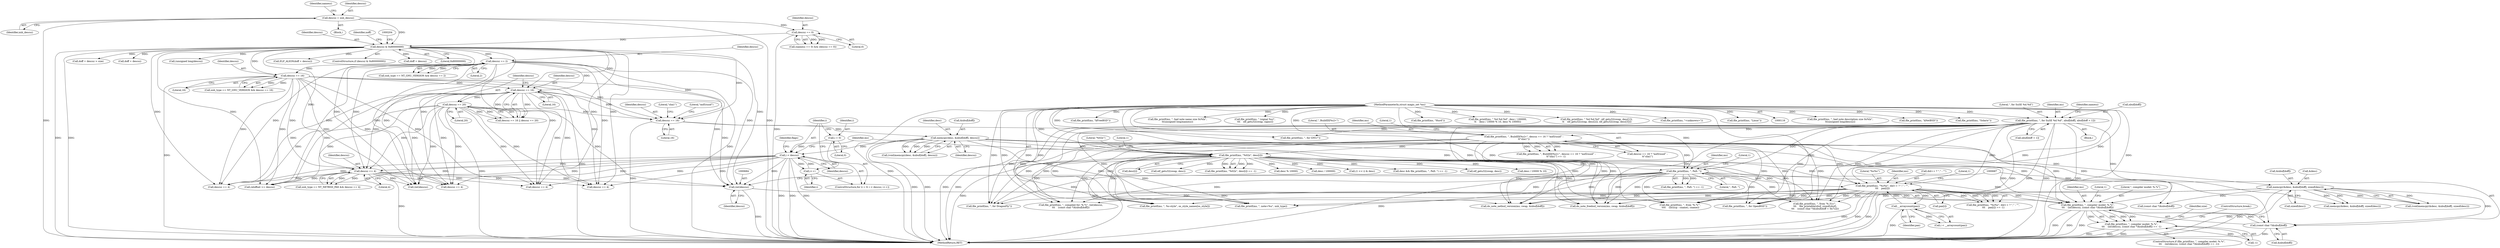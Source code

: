 digraph "0_file_ce90e05774dd77d86cfc8dfa6da57b32816841c4_2@pointer" {
"1000680" [label="(Call,file_printf(ms, \", compiler model: %.*s\",\n\t\t\t    (int)descsz, (const char *)&nbuf[doff]))"];
"1000287" [label="(Call,file_printf(ms, \", for SuSE %d.%d\", nbuf[doff], nbuf[doff + 1]))"];
"1000117" [label="(MethodParameterIn,struct magic_set *ms)"];
"1000509" [label="(Call,file_printf(ms, \"%02x\", desc[i]))"];
"1000476" [label="(Call,file_printf(ms, \", BuildID[%s]=\", descsz == 16 ? \"md5/uuid\" :\n\t\t\"sha1\"))"];
"1000491" [label="(Call,memcpy(desc, &nbuf[doff], descsz))"];
"1000480" [label="(Call,descsz == 16)"];
"1000283" [label="(Call,descsz == 2)"];
"1000199" [label="(Call,descsz & 0x80000000)"];
"1000172" [label="(Call,descsz == 0)"];
"1000164" [label="(Call,descsz = xnh_descsz)"];
"1000318" [label="(Call,descsz == 16)"];
"1000468" [label="(Call,descsz == 20)"];
"1000465" [label="(Call,descsz == 16)"];
"1000574" [label="(Call,file_printf(ms, \", PaX: \"))"];
"1000603" [label="(Call,file_printf(ms, \"%s%s\", did++ ? \",\" : \"\",\n \t\t\t    pax[i]))"];
"1000587" [label="(Call,__arraycount(pax))"];
"1000683" [label="(Call,(int)descsz)"];
"1000543" [label="(Call,descsz == 4)"];
"1000502" [label="(Call,i < descsz)"];
"1000505" [label="(Call,i++)"];
"1000499" [label="(Call,i = 0)"];
"1000686" [label="(Call,(const char *)&nbuf[doff])"];
"1000556" [label="(Call,memcpy(&desc, &nbuf[doff], sizeof(desc)))"];
"1000679" [label="(Call,file_printf(ms, \", compiler model: %.*s\",\n\t\t\t    (int)descsz, (const char *)&nbuf[doff]) == -1)"];
"1000285" [label="(Literal,2)"];
"1000556" [label="(Call,memcpy(&desc, &nbuf[doff], sizeof(desc)))"];
"1000238" [label="(Call,doff + descsz > size)"];
"1000117" [label="(MethodParameterIn,struct magic_set *ms)"];
"1000516" [label="(Literal,1)"];
"1000696" [label="(ControlStructure,break;)"];
"1000478" [label="(Literal,\", BuildID[%s]=\")"];
"1000506" [label="(Identifier,i)"];
"1000681" [label="(Identifier,ms)"];
"1000678" [label="(ControlStructure,if (file_printf(ms, \", compiler model: %.*s\",\n\t\t\t    (int)descsz, (const char *)&nbuf[doff]) == -1))"];
"1000286" [label="(Block,)"];
"1000512" [label="(Call,desc[i])"];
"1000173" [label="(Identifier,descsz)"];
"1000504" [label="(Identifier,descsz)"];
"1000289" [label="(Literal,\", for SuSE %d.%d\")"];
"1000543" [label="(Call,descsz == 4)"];
"1000575" [label="(Identifier,ms)"];
"1000563" [label="(Call,sizeof(desc))"];
"1000466" [label="(Identifier,descsz)"];
"1000989" [label="(Call,file_printf(ms, \", from '%.31s'\",\n \t\t\t    file_printable(sbuf, sizeof(sbuf),\n \t\t\t    (const char *)&nbuf[doff + 0x7c])))"];
"1000480" [label="(Call,descsz == 16)"];
"1000279" [label="(Call,xnh_type == NT_GNU_VERSION && descsz == 2)"];
"1000467" [label="(Literal,16)"];
"1000567" [label="(Call,elf_getu32(swap, desc))"];
"1000503" [label="(Identifier,i)"];
"1000611" [label="(Call,pax[i])"];
"1000643" [label="(Call,do_note_netbsd_version(ms, swap, &nbuf[doff]))"];
"1000287" [label="(Call,file_printf(ms, \", for SuSE %d.%d\", nbuf[doff], nbuf[doff + 1]))"];
"1000335" [label="(Call,file_printf(ms, \", for GNU/\"))"];
"1000470" [label="(Literal,20)"];
"1000605" [label="(Literal,\"%s%s\")"];
"1000468" [label="(Call,descsz == 20)"];
"1000199" [label="(Call,descsz & 0x80000000)"];
"1000576" [label="(Literal,\", PaX: \")"];
"1000680" [label="(Call,file_printf(ms, \", compiler model: %.*s\",\n\t\t\t    (int)descsz, (const char *)&nbuf[doff]))"];
"1000174" [label="(Literal,0)"];
"1000239" [label="(Call,doff + descsz)"];
"1000660" [label="(Call,file_printf(ms, \", compiled for: %.*s\", (int)descsz,\n\t\t\t    (const char *)&nbuf[doff]))"];
"1000824" [label="(Call,memcpy(&desc, &nbuf[doff], sizeof(desc)))"];
"1000587" [label="(Call,__arraycount(pax))"];
"1000603" [label="(Call,file_printf(ms, \"%s%s\", did++ ? \",\" : \"\",\n \t\t\t    pax[i]))"];
"1000489" [label="(Call,(void)memcpy(desc, &nbuf[doff], descsz))"];
"1000639" [label="(Call,descsz == 4)"];
"1000205" [label="(Call,file_printf(ms, \", bad note description size 0x%lx\",\n\t\t(unsigned long)descsz))"];
"1000769" [label="(Call,descsz == 4)"];
"1000396" [label="(Call,file_printf(ms, \"kNetBSD\"))"];
"1000288" [label="(Identifier,ms)"];
"1000208" [label="(Call,(unsigned long)descsz)"];
"1000557" [label="(Call,&desc)"];
"1000477" [label="(Identifier,ms)"];
"1000374" [label="(Call,file_printf(ms, \"Solaris\"))"];
"1000214" [label="(Identifier,noff)"];
"1000301" [label="(Identifier,namesz)"];
"1000283" [label="(Call,descsz == 2)"];
"1000511" [label="(Literal,\"%02x\")"];
"1000164" [label="(Call,descsz = xnh_descsz)"];
"1000385" [label="(Call,file_printf(ms, \"kFreeBSD\"))"];
"1000172" [label="(Call,descsz == 0)"];
"1000693" [label="(Literal,1)"];
"1000190" [label="(Call,file_printf(ms, \", bad note name size 0x%lx\",\n\t\t(unsigned long)namesz))"];
"1000544" [label="(Identifier,descsz)"];
"1000492" [label="(Identifier,desc)"];
"1000808" [label="(Call,descsz == 4)"];
"1000170" [label="(Identifier,namesz)"];
"1000314" [label="(Call,xnh_type == NT_GNU_VERSION && descsz == 16)"];
"1000469" [label="(Identifier,descsz)"];
"1000510" [label="(Identifier,ms)"];
"1000666" [label="(Call,(const char *)&nbuf[doff])"];
"1000486" [label="(Literal,1)"];
"1000679" [label="(Call,file_printf(ms, \", compiler model: %.*s\",\n\t\t\t    (int)descsz, (const char *)&nbuf[doff]) == -1)"];
"1000574" [label="(Call,file_printf(ms, \", PaX: \"))"];
"1000168" [label="(Call,(namesz == 0) && (descsz == 0))"];
"1000293" [label="(Call,nbuf[doff + 1])"];
"1000700" [label="(Call,file_printf(ms, \", note=%u\", xnh_type))"];
"1000521" [label="(Identifier,flags)"];
"1000692" [label="(Call,-1)"];
"1000695" [label="(Identifier,size)"];
"1000539" [label="(Call,xnh_type == NT_NETBSD_PAX && descsz == 4)"];
"1001244" [label="(MethodReturn,RET)"];
"1000604" [label="(Identifier,ms)"];
"1000464" [label="(Call,descsz == 16 || descsz == 20)"];
"1000491" [label="(Call,memcpy(desc, &nbuf[doff], descsz))"];
"1000497" [label="(Identifier,descsz)"];
"1000545" [label="(Literal,4)"];
"1000498" [label="(ControlStructure,for (i = 0; i < descsz; i++))"];
"1000284" [label="(Identifier,descsz)"];
"1000502" [label="(Call,i < descsz)"];
"1000508" [label="(Call,file_printf(ms, \"%02x\", desc[i]) == -1)"];
"1000554" [label="(Call,(void)memcpy(&desc, &nbuf[doff], sizeof(desc)))"];
"1000481" [label="(Identifier,descsz)"];
"1000484" [label="(Literal,\"sha1\")"];
"1000559" [label="(Call,&nbuf[doff])"];
"1000319" [label="(Identifier,descsz)"];
"1000499" [label="(Call,i = 0)"];
"1000479" [label="(Call,descsz == 16 ? \"md5/uuid\" :\n\t\t\"sha1\")"];
"1001221" [label="(Call,file_printf(ms, \", from '%.*s'\",\n \t\t\t\t    (int)(cp - cname), cname))"];
"1001023" [label="(Call,file_printf(ms, \" (signal %u)\",\n \t\t\t    elf_getu32(swap, signo)))"];
"1000363" [label="(Call,file_printf(ms, \"Hurd\"))"];
"1000200" [label="(Identifier,descsz)"];
"1000851" [label="(Call,desc % 10000)"];
"1000493" [label="(Call,&nbuf[doff])"];
"1000290" [label="(Call,nbuf[doff])"];
"1000501" [label="(Literal,0)"];
"1000843" [label="(Call,desc / 100000)"];
"1000475" [label="(Call,file_printf(ms, \", BuildID[%s]=\", descsz == 16 ? \"md5/uuid\" :\n\t\t\"sha1\") == -1)"];
"1000815" [label="(Call,file_printf(ms, \", for DragonFly\"))"];
"1000166" [label="(Identifier,xnh_descsz)"];
"1000840" [label="(Call,file_printf(ms, \" %d.%d.%d\", desc / 100000,\n\t\t    desc / 10000 % 10, desc % 10000))"];
"1000588" [label="(Identifier,pax)"];
"1000685" [label="(Identifier,descsz)"];
"1000732" [label="(Call,descsz == 4)"];
"1000683" [label="(Call,(int)descsz)"];
"1000963" [label="(Call,file_printf(ms, \", %s-style\", os_style_names[os_style]))"];
"1000602" [label="(Call,file_printf(ms, \"%s%s\", did++ ? \",\" : \"\",\n \t\t\t    pax[i]) == -1)"];
"1000509" [label="(Call,file_printf(ms, \"%02x\", desc[i]))"];
"1000465" [label="(Call,descsz == 16)"];
"1000736" [label="(Call,do_note_freebsd_version(ms, swap, &nbuf[doff]))"];
"1000125" [label="(Block,)"];
"1000233" [label="(Call,ELF_ALIGN(doff + descsz))"];
"1000198" [label="(ControlStructure,if (descsz & 0x80000000))"];
"1000476" [label="(Call,file_printf(ms, \", BuildID[%s]=\", descsz == 16 ? \"md5/uuid\" :\n\t\t\"sha1\"))"];
"1000682" [label="(Literal,\", compiler model: %.*s\")"];
"1000594" [label="(Call,(1 << i) & desc)"];
"1000234" [label="(Call,doff + descsz)"];
"1000320" [label="(Literal,16)"];
"1000482" [label="(Literal,16)"];
"1000483" [label="(Literal,\"md5/uuid\")"];
"1001100" [label="(Call,reloffset >= descsz)"];
"1000571" [label="(Call,desc && file_printf(ms, \", PaX: \") == -1)"];
"1000663" [label="(Call,(int)descsz)"];
"1000835" [label="(Call,elf_getu32(swap, desc))"];
"1000775" [label="(Call,file_printf(ms, \", for OpenBSD\"))"];
"1000585" [label="(Call,i < __arraycount(pax))"];
"1000201" [label="(Literal,0x80000000)"];
"1000416" [label="(Call,file_printf(ms, \" %d.%d.%d\", elf_getu32(swap, desc[1]),\n \t\t    elf_getu32(swap, desc[2]), elf_getu32(swap, desc[3])))"];
"1000578" [label="(Literal,1)"];
"1000573" [label="(Call,file_printf(ms, \", PaX: \") == -1)"];
"1000606" [label="(Call,did++ ? \",\" : \"\")"];
"1000505" [label="(Call,i++)"];
"1000686" [label="(Call,(const char *)&nbuf[doff])"];
"1000500" [label="(Identifier,i)"];
"1000846" [label="(Call,desc / 10000 % 10)"];
"1000318" [label="(Call,descsz == 16)"];
"1000165" [label="(Identifier,descsz)"];
"1000407" [label="(Call,file_printf(ms, \"<unknown>\"))"];
"1000615" [label="(Literal,1)"];
"1000688" [label="(Call,&nbuf[doff])"];
"1000352" [label="(Call,file_printf(ms, \"Linux\"))"];
"1000680" -> "1000679"  [label="AST: "];
"1000680" -> "1000686"  [label="CFG: "];
"1000681" -> "1000680"  [label="AST: "];
"1000682" -> "1000680"  [label="AST: "];
"1000683" -> "1000680"  [label="AST: "];
"1000686" -> "1000680"  [label="AST: "];
"1000693" -> "1000680"  [label="CFG: "];
"1000680" -> "1001244"  [label="DDG: "];
"1000680" -> "1001244"  [label="DDG: "];
"1000680" -> "1001244"  [label="DDG: "];
"1000680" -> "1000679"  [label="DDG: "];
"1000680" -> "1000679"  [label="DDG: "];
"1000680" -> "1000679"  [label="DDG: "];
"1000680" -> "1000679"  [label="DDG: "];
"1000287" -> "1000680"  [label="DDG: "];
"1000509" -> "1000680"  [label="DDG: "];
"1000574" -> "1000680"  [label="DDG: "];
"1000476" -> "1000680"  [label="DDG: "];
"1000603" -> "1000680"  [label="DDG: "];
"1000117" -> "1000680"  [label="DDG: "];
"1000683" -> "1000680"  [label="DDG: "];
"1000686" -> "1000680"  [label="DDG: "];
"1000287" -> "1000286"  [label="AST: "];
"1000287" -> "1000293"  [label="CFG: "];
"1000288" -> "1000287"  [label="AST: "];
"1000289" -> "1000287"  [label="AST: "];
"1000290" -> "1000287"  [label="AST: "];
"1000293" -> "1000287"  [label="AST: "];
"1000301" -> "1000287"  [label="CFG: "];
"1000287" -> "1001244"  [label="DDG: "];
"1000287" -> "1001244"  [label="DDG: "];
"1000287" -> "1001244"  [label="DDG: "];
"1000287" -> "1001244"  [label="DDG: "];
"1000117" -> "1000287"  [label="DDG: "];
"1000287" -> "1000335"  [label="DDG: "];
"1000287" -> "1000476"  [label="DDG: "];
"1000287" -> "1000574"  [label="DDG: "];
"1000287" -> "1000603"  [label="DDG: "];
"1000287" -> "1000643"  [label="DDG: "];
"1000287" -> "1000660"  [label="DDG: "];
"1000287" -> "1000700"  [label="DDG: "];
"1000287" -> "1000736"  [label="DDG: "];
"1000287" -> "1000775"  [label="DDG: "];
"1000287" -> "1000815"  [label="DDG: "];
"1000287" -> "1000963"  [label="DDG: "];
"1000287" -> "1000989"  [label="DDG: "];
"1000287" -> "1001221"  [label="DDG: "];
"1000117" -> "1000116"  [label="AST: "];
"1000117" -> "1001244"  [label="DDG: "];
"1000117" -> "1000190"  [label="DDG: "];
"1000117" -> "1000205"  [label="DDG: "];
"1000117" -> "1000335"  [label="DDG: "];
"1000117" -> "1000352"  [label="DDG: "];
"1000117" -> "1000363"  [label="DDG: "];
"1000117" -> "1000374"  [label="DDG: "];
"1000117" -> "1000385"  [label="DDG: "];
"1000117" -> "1000396"  [label="DDG: "];
"1000117" -> "1000407"  [label="DDG: "];
"1000117" -> "1000416"  [label="DDG: "];
"1000117" -> "1000476"  [label="DDG: "];
"1000117" -> "1000509"  [label="DDG: "];
"1000117" -> "1000574"  [label="DDG: "];
"1000117" -> "1000603"  [label="DDG: "];
"1000117" -> "1000643"  [label="DDG: "];
"1000117" -> "1000660"  [label="DDG: "];
"1000117" -> "1000700"  [label="DDG: "];
"1000117" -> "1000736"  [label="DDG: "];
"1000117" -> "1000775"  [label="DDG: "];
"1000117" -> "1000815"  [label="DDG: "];
"1000117" -> "1000840"  [label="DDG: "];
"1000117" -> "1000963"  [label="DDG: "];
"1000117" -> "1000989"  [label="DDG: "];
"1000117" -> "1001023"  [label="DDG: "];
"1000117" -> "1001221"  [label="DDG: "];
"1000509" -> "1000508"  [label="AST: "];
"1000509" -> "1000512"  [label="CFG: "];
"1000510" -> "1000509"  [label="AST: "];
"1000511" -> "1000509"  [label="AST: "];
"1000512" -> "1000509"  [label="AST: "];
"1000516" -> "1000509"  [label="CFG: "];
"1000509" -> "1001244"  [label="DDG: "];
"1000509" -> "1001244"  [label="DDG: "];
"1000509" -> "1000508"  [label="DDG: "];
"1000509" -> "1000508"  [label="DDG: "];
"1000509" -> "1000508"  [label="DDG: "];
"1000476" -> "1000509"  [label="DDG: "];
"1000491" -> "1000509"  [label="DDG: "];
"1000509" -> "1000567"  [label="DDG: "];
"1000509" -> "1000571"  [label="DDG: "];
"1000509" -> "1000574"  [label="DDG: "];
"1000509" -> "1000594"  [label="DDG: "];
"1000509" -> "1000603"  [label="DDG: "];
"1000509" -> "1000643"  [label="DDG: "];
"1000509" -> "1000660"  [label="DDG: "];
"1000509" -> "1000700"  [label="DDG: "];
"1000509" -> "1000736"  [label="DDG: "];
"1000509" -> "1000775"  [label="DDG: "];
"1000509" -> "1000815"  [label="DDG: "];
"1000509" -> "1000835"  [label="DDG: "];
"1000509" -> "1000843"  [label="DDG: "];
"1000509" -> "1000846"  [label="DDG: "];
"1000509" -> "1000851"  [label="DDG: "];
"1000509" -> "1000963"  [label="DDG: "];
"1000509" -> "1000989"  [label="DDG: "];
"1000509" -> "1001221"  [label="DDG: "];
"1000476" -> "1000475"  [label="AST: "];
"1000476" -> "1000479"  [label="CFG: "];
"1000477" -> "1000476"  [label="AST: "];
"1000478" -> "1000476"  [label="AST: "];
"1000479" -> "1000476"  [label="AST: "];
"1000486" -> "1000476"  [label="CFG: "];
"1000476" -> "1001244"  [label="DDG: "];
"1000476" -> "1001244"  [label="DDG: "];
"1000476" -> "1000475"  [label="DDG: "];
"1000476" -> "1000475"  [label="DDG: "];
"1000476" -> "1000475"  [label="DDG: "];
"1000476" -> "1000574"  [label="DDG: "];
"1000476" -> "1000603"  [label="DDG: "];
"1000476" -> "1000643"  [label="DDG: "];
"1000476" -> "1000660"  [label="DDG: "];
"1000476" -> "1000700"  [label="DDG: "];
"1000476" -> "1000736"  [label="DDG: "];
"1000476" -> "1000775"  [label="DDG: "];
"1000476" -> "1000815"  [label="DDG: "];
"1000476" -> "1000963"  [label="DDG: "];
"1000476" -> "1000989"  [label="DDG: "];
"1000476" -> "1001221"  [label="DDG: "];
"1000491" -> "1000489"  [label="AST: "];
"1000491" -> "1000497"  [label="CFG: "];
"1000492" -> "1000491"  [label="AST: "];
"1000493" -> "1000491"  [label="AST: "];
"1000497" -> "1000491"  [label="AST: "];
"1000489" -> "1000491"  [label="CFG: "];
"1000491" -> "1001244"  [label="DDG: "];
"1000491" -> "1001244"  [label="DDG: "];
"1000491" -> "1000489"  [label="DDG: "];
"1000491" -> "1000489"  [label="DDG: "];
"1000491" -> "1000489"  [label="DDG: "];
"1000480" -> "1000491"  [label="DDG: "];
"1000491" -> "1000502"  [label="DDG: "];
"1000491" -> "1000556"  [label="DDG: "];
"1000491" -> "1000643"  [label="DDG: "];
"1000491" -> "1000666"  [label="DDG: "];
"1000491" -> "1000686"  [label="DDG: "];
"1000491" -> "1000736"  [label="DDG: "];
"1000491" -> "1000824"  [label="DDG: "];
"1000480" -> "1000479"  [label="AST: "];
"1000480" -> "1000482"  [label="CFG: "];
"1000481" -> "1000480"  [label="AST: "];
"1000482" -> "1000480"  [label="AST: "];
"1000483" -> "1000480"  [label="CFG: "];
"1000484" -> "1000480"  [label="CFG: "];
"1000480" -> "1001244"  [label="DDG: "];
"1000283" -> "1000480"  [label="DDG: "];
"1000318" -> "1000480"  [label="DDG: "];
"1000468" -> "1000480"  [label="DDG: "];
"1000465" -> "1000480"  [label="DDG: "];
"1000199" -> "1000480"  [label="DDG: "];
"1000283" -> "1000279"  [label="AST: "];
"1000283" -> "1000285"  [label="CFG: "];
"1000284" -> "1000283"  [label="AST: "];
"1000285" -> "1000283"  [label="AST: "];
"1000279" -> "1000283"  [label="CFG: "];
"1000283" -> "1001244"  [label="DDG: "];
"1000283" -> "1000279"  [label="DDG: "];
"1000283" -> "1000279"  [label="DDG: "];
"1000199" -> "1000283"  [label="DDG: "];
"1000283" -> "1000318"  [label="DDG: "];
"1000283" -> "1000465"  [label="DDG: "];
"1000283" -> "1000543"  [label="DDG: "];
"1000283" -> "1000639"  [label="DDG: "];
"1000283" -> "1000663"  [label="DDG: "];
"1000283" -> "1000683"  [label="DDG: "];
"1000283" -> "1000732"  [label="DDG: "];
"1000283" -> "1000769"  [label="DDG: "];
"1000283" -> "1000808"  [label="DDG: "];
"1000283" -> "1001100"  [label="DDG: "];
"1000199" -> "1000198"  [label="AST: "];
"1000199" -> "1000201"  [label="CFG: "];
"1000200" -> "1000199"  [label="AST: "];
"1000201" -> "1000199"  [label="AST: "];
"1000204" -> "1000199"  [label="CFG: "];
"1000214" -> "1000199"  [label="CFG: "];
"1000199" -> "1001244"  [label="DDG: "];
"1000199" -> "1001244"  [label="DDG: "];
"1000172" -> "1000199"  [label="DDG: "];
"1000164" -> "1000199"  [label="DDG: "];
"1000199" -> "1000208"  [label="DDG: "];
"1000199" -> "1000233"  [label="DDG: "];
"1000199" -> "1000234"  [label="DDG: "];
"1000199" -> "1000238"  [label="DDG: "];
"1000199" -> "1000239"  [label="DDG: "];
"1000199" -> "1000318"  [label="DDG: "];
"1000199" -> "1000465"  [label="DDG: "];
"1000199" -> "1000543"  [label="DDG: "];
"1000199" -> "1000639"  [label="DDG: "];
"1000199" -> "1000663"  [label="DDG: "];
"1000199" -> "1000683"  [label="DDG: "];
"1000199" -> "1000732"  [label="DDG: "];
"1000199" -> "1000769"  [label="DDG: "];
"1000199" -> "1000808"  [label="DDG: "];
"1000199" -> "1001100"  [label="DDG: "];
"1000172" -> "1000168"  [label="AST: "];
"1000172" -> "1000174"  [label="CFG: "];
"1000173" -> "1000172"  [label="AST: "];
"1000174" -> "1000172"  [label="AST: "];
"1000168" -> "1000172"  [label="CFG: "];
"1000172" -> "1001244"  [label="DDG: "];
"1000172" -> "1000168"  [label="DDG: "];
"1000172" -> "1000168"  [label="DDG: "];
"1000164" -> "1000172"  [label="DDG: "];
"1000164" -> "1000125"  [label="AST: "];
"1000164" -> "1000166"  [label="CFG: "];
"1000165" -> "1000164"  [label="AST: "];
"1000166" -> "1000164"  [label="AST: "];
"1000170" -> "1000164"  [label="CFG: "];
"1000164" -> "1001244"  [label="DDG: "];
"1000164" -> "1001244"  [label="DDG: "];
"1000318" -> "1000314"  [label="AST: "];
"1000318" -> "1000320"  [label="CFG: "];
"1000319" -> "1000318"  [label="AST: "];
"1000320" -> "1000318"  [label="AST: "];
"1000314" -> "1000318"  [label="CFG: "];
"1000318" -> "1001244"  [label="DDG: "];
"1000318" -> "1000314"  [label="DDG: "];
"1000318" -> "1000314"  [label="DDG: "];
"1000318" -> "1000465"  [label="DDG: "];
"1000318" -> "1000543"  [label="DDG: "];
"1000318" -> "1000639"  [label="DDG: "];
"1000318" -> "1000663"  [label="DDG: "];
"1000318" -> "1000683"  [label="DDG: "];
"1000318" -> "1000732"  [label="DDG: "];
"1000318" -> "1000769"  [label="DDG: "];
"1000318" -> "1000808"  [label="DDG: "];
"1000318" -> "1001100"  [label="DDG: "];
"1000468" -> "1000464"  [label="AST: "];
"1000468" -> "1000470"  [label="CFG: "];
"1000469" -> "1000468"  [label="AST: "];
"1000470" -> "1000468"  [label="AST: "];
"1000464" -> "1000468"  [label="CFG: "];
"1000468" -> "1001244"  [label="DDG: "];
"1000468" -> "1000464"  [label="DDG: "];
"1000468" -> "1000464"  [label="DDG: "];
"1000465" -> "1000468"  [label="DDG: "];
"1000468" -> "1000543"  [label="DDG: "];
"1000468" -> "1000639"  [label="DDG: "];
"1000468" -> "1000663"  [label="DDG: "];
"1000468" -> "1000683"  [label="DDG: "];
"1000468" -> "1000732"  [label="DDG: "];
"1000468" -> "1000769"  [label="DDG: "];
"1000468" -> "1000808"  [label="DDG: "];
"1000468" -> "1001100"  [label="DDG: "];
"1000465" -> "1000464"  [label="AST: "];
"1000465" -> "1000467"  [label="CFG: "];
"1000466" -> "1000465"  [label="AST: "];
"1000467" -> "1000465"  [label="AST: "];
"1000469" -> "1000465"  [label="CFG: "];
"1000464" -> "1000465"  [label="CFG: "];
"1000465" -> "1001244"  [label="DDG: "];
"1000465" -> "1000464"  [label="DDG: "];
"1000465" -> "1000464"  [label="DDG: "];
"1000465" -> "1000543"  [label="DDG: "];
"1000465" -> "1000639"  [label="DDG: "];
"1000465" -> "1000663"  [label="DDG: "];
"1000465" -> "1000683"  [label="DDG: "];
"1000465" -> "1000732"  [label="DDG: "];
"1000465" -> "1000769"  [label="DDG: "];
"1000465" -> "1000808"  [label="DDG: "];
"1000465" -> "1001100"  [label="DDG: "];
"1000574" -> "1000573"  [label="AST: "];
"1000574" -> "1000576"  [label="CFG: "];
"1000575" -> "1000574"  [label="AST: "];
"1000576" -> "1000574"  [label="AST: "];
"1000578" -> "1000574"  [label="CFG: "];
"1000574" -> "1001244"  [label="DDG: "];
"1000574" -> "1000573"  [label="DDG: "];
"1000574" -> "1000573"  [label="DDG: "];
"1000574" -> "1000603"  [label="DDG: "];
"1000574" -> "1000643"  [label="DDG: "];
"1000574" -> "1000660"  [label="DDG: "];
"1000574" -> "1000700"  [label="DDG: "];
"1000574" -> "1000736"  [label="DDG: "];
"1000574" -> "1000775"  [label="DDG: "];
"1000574" -> "1000815"  [label="DDG: "];
"1000574" -> "1000963"  [label="DDG: "];
"1000574" -> "1000989"  [label="DDG: "];
"1000574" -> "1001221"  [label="DDG: "];
"1000603" -> "1000602"  [label="AST: "];
"1000603" -> "1000611"  [label="CFG: "];
"1000604" -> "1000603"  [label="AST: "];
"1000605" -> "1000603"  [label="AST: "];
"1000606" -> "1000603"  [label="AST: "];
"1000611" -> "1000603"  [label="AST: "];
"1000615" -> "1000603"  [label="CFG: "];
"1000603" -> "1001244"  [label="DDG: "];
"1000603" -> "1001244"  [label="DDG: "];
"1000603" -> "1001244"  [label="DDG: "];
"1000603" -> "1000587"  [label="DDG: "];
"1000603" -> "1000602"  [label="DDG: "];
"1000603" -> "1000602"  [label="DDG: "];
"1000603" -> "1000602"  [label="DDG: "];
"1000603" -> "1000602"  [label="DDG: "];
"1000587" -> "1000603"  [label="DDG: "];
"1000603" -> "1000643"  [label="DDG: "];
"1000603" -> "1000660"  [label="DDG: "];
"1000603" -> "1000700"  [label="DDG: "];
"1000603" -> "1000736"  [label="DDG: "];
"1000603" -> "1000775"  [label="DDG: "];
"1000603" -> "1000815"  [label="DDG: "];
"1000603" -> "1000963"  [label="DDG: "];
"1000603" -> "1000989"  [label="DDG: "];
"1000603" -> "1001221"  [label="DDG: "];
"1000587" -> "1000585"  [label="AST: "];
"1000587" -> "1000588"  [label="CFG: "];
"1000588" -> "1000587"  [label="AST: "];
"1000585" -> "1000587"  [label="CFG: "];
"1000587" -> "1001244"  [label="DDG: "];
"1000587" -> "1000585"  [label="DDG: "];
"1000683" -> "1000685"  [label="CFG: "];
"1000684" -> "1000683"  [label="AST: "];
"1000685" -> "1000683"  [label="AST: "];
"1000687" -> "1000683"  [label="CFG: "];
"1000683" -> "1001244"  [label="DDG: "];
"1000543" -> "1000683"  [label="DDG: "];
"1000502" -> "1000683"  [label="DDG: "];
"1000543" -> "1000539"  [label="AST: "];
"1000543" -> "1000545"  [label="CFG: "];
"1000544" -> "1000543"  [label="AST: "];
"1000545" -> "1000543"  [label="AST: "];
"1000539" -> "1000543"  [label="CFG: "];
"1000543" -> "1001244"  [label="DDG: "];
"1000543" -> "1000539"  [label="DDG: "];
"1000543" -> "1000539"  [label="DDG: "];
"1000502" -> "1000543"  [label="DDG: "];
"1000543" -> "1000639"  [label="DDG: "];
"1000543" -> "1000663"  [label="DDG: "];
"1000543" -> "1000732"  [label="DDG: "];
"1000543" -> "1000769"  [label="DDG: "];
"1000543" -> "1000808"  [label="DDG: "];
"1000543" -> "1001100"  [label="DDG: "];
"1000502" -> "1000498"  [label="AST: "];
"1000502" -> "1000504"  [label="CFG: "];
"1000503" -> "1000502"  [label="AST: "];
"1000504" -> "1000502"  [label="AST: "];
"1000510" -> "1000502"  [label="CFG: "];
"1000521" -> "1000502"  [label="CFG: "];
"1000502" -> "1001244"  [label="DDG: "];
"1000502" -> "1001244"  [label="DDG: "];
"1000502" -> "1001244"  [label="DDG: "];
"1000505" -> "1000502"  [label="DDG: "];
"1000499" -> "1000502"  [label="DDG: "];
"1000502" -> "1000505"  [label="DDG: "];
"1000502" -> "1000639"  [label="DDG: "];
"1000502" -> "1000663"  [label="DDG: "];
"1000502" -> "1000732"  [label="DDG: "];
"1000502" -> "1000769"  [label="DDG: "];
"1000502" -> "1000808"  [label="DDG: "];
"1000502" -> "1001100"  [label="DDG: "];
"1000505" -> "1000498"  [label="AST: "];
"1000505" -> "1000506"  [label="CFG: "];
"1000506" -> "1000505"  [label="AST: "];
"1000503" -> "1000505"  [label="CFG: "];
"1000499" -> "1000498"  [label="AST: "];
"1000499" -> "1000501"  [label="CFG: "];
"1000500" -> "1000499"  [label="AST: "];
"1000501" -> "1000499"  [label="AST: "];
"1000503" -> "1000499"  [label="CFG: "];
"1000686" -> "1000688"  [label="CFG: "];
"1000687" -> "1000686"  [label="AST: "];
"1000688" -> "1000686"  [label="AST: "];
"1000686" -> "1001244"  [label="DDG: "];
"1000556" -> "1000686"  [label="DDG: "];
"1000556" -> "1000554"  [label="AST: "];
"1000556" -> "1000563"  [label="CFG: "];
"1000557" -> "1000556"  [label="AST: "];
"1000559" -> "1000556"  [label="AST: "];
"1000563" -> "1000556"  [label="AST: "];
"1000554" -> "1000556"  [label="CFG: "];
"1000556" -> "1001244"  [label="DDG: "];
"1000556" -> "1001244"  [label="DDG: "];
"1000556" -> "1000554"  [label="DDG: "];
"1000556" -> "1000554"  [label="DDG: "];
"1000556" -> "1000643"  [label="DDG: "];
"1000556" -> "1000666"  [label="DDG: "];
"1000556" -> "1000736"  [label="DDG: "];
"1000556" -> "1000824"  [label="DDG: "];
"1000556" -> "1000824"  [label="DDG: "];
"1000679" -> "1000678"  [label="AST: "];
"1000679" -> "1000692"  [label="CFG: "];
"1000692" -> "1000679"  [label="AST: "];
"1000695" -> "1000679"  [label="CFG: "];
"1000696" -> "1000679"  [label="CFG: "];
"1000679" -> "1001244"  [label="DDG: "];
"1000679" -> "1001244"  [label="DDG: "];
"1000679" -> "1001244"  [label="DDG: "];
"1000692" -> "1000679"  [label="DDG: "];
}
